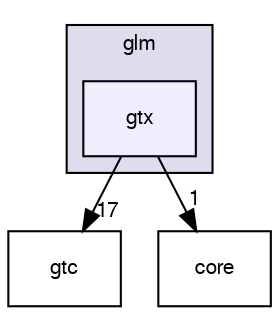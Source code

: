digraph "glm/gtx" {
  compound=true
  node [ fontsize="10", fontname="FreeSans"];
  edge [ labelfontsize="10", labelfontname="FreeSans"];
  subgraph clusterdir_a18149d1b32e3efeacb0e34a962af4d3 {
    graph [ bgcolor="#ddddee", pencolor="black", label="glm" fontname="FreeSans", fontsize="10", URL="dir_a18149d1b32e3efeacb0e34a962af4d3.html"]
  dir_e20a439b6cdbf5d4e02750a868806e68 [shape=box, label="gtx", style="filled", fillcolor="#eeeeff", pencolor="black", URL="dir_e20a439b6cdbf5d4e02750a868806e68.html"];
  }
  dir_5421a8671ffa3cebe0a38abc7d91e881 [shape=box label="gtc" URL="dir_5421a8671ffa3cebe0a38abc7d91e881.html"];
  dir_ab399c1ca414379f40fea172917efe13 [shape=box label="core" URL="dir_ab399c1ca414379f40fea172917efe13.html"];
  dir_e20a439b6cdbf5d4e02750a868806e68->dir_5421a8671ffa3cebe0a38abc7d91e881 [headlabel="17", labeldistance=1.5 headhref="dir_000007_000006.html"];
  dir_e20a439b6cdbf5d4e02750a868806e68->dir_ab399c1ca414379f40fea172917efe13 [headlabel="1", labeldistance=1.5 headhref="dir_000007_000005.html"];
}

